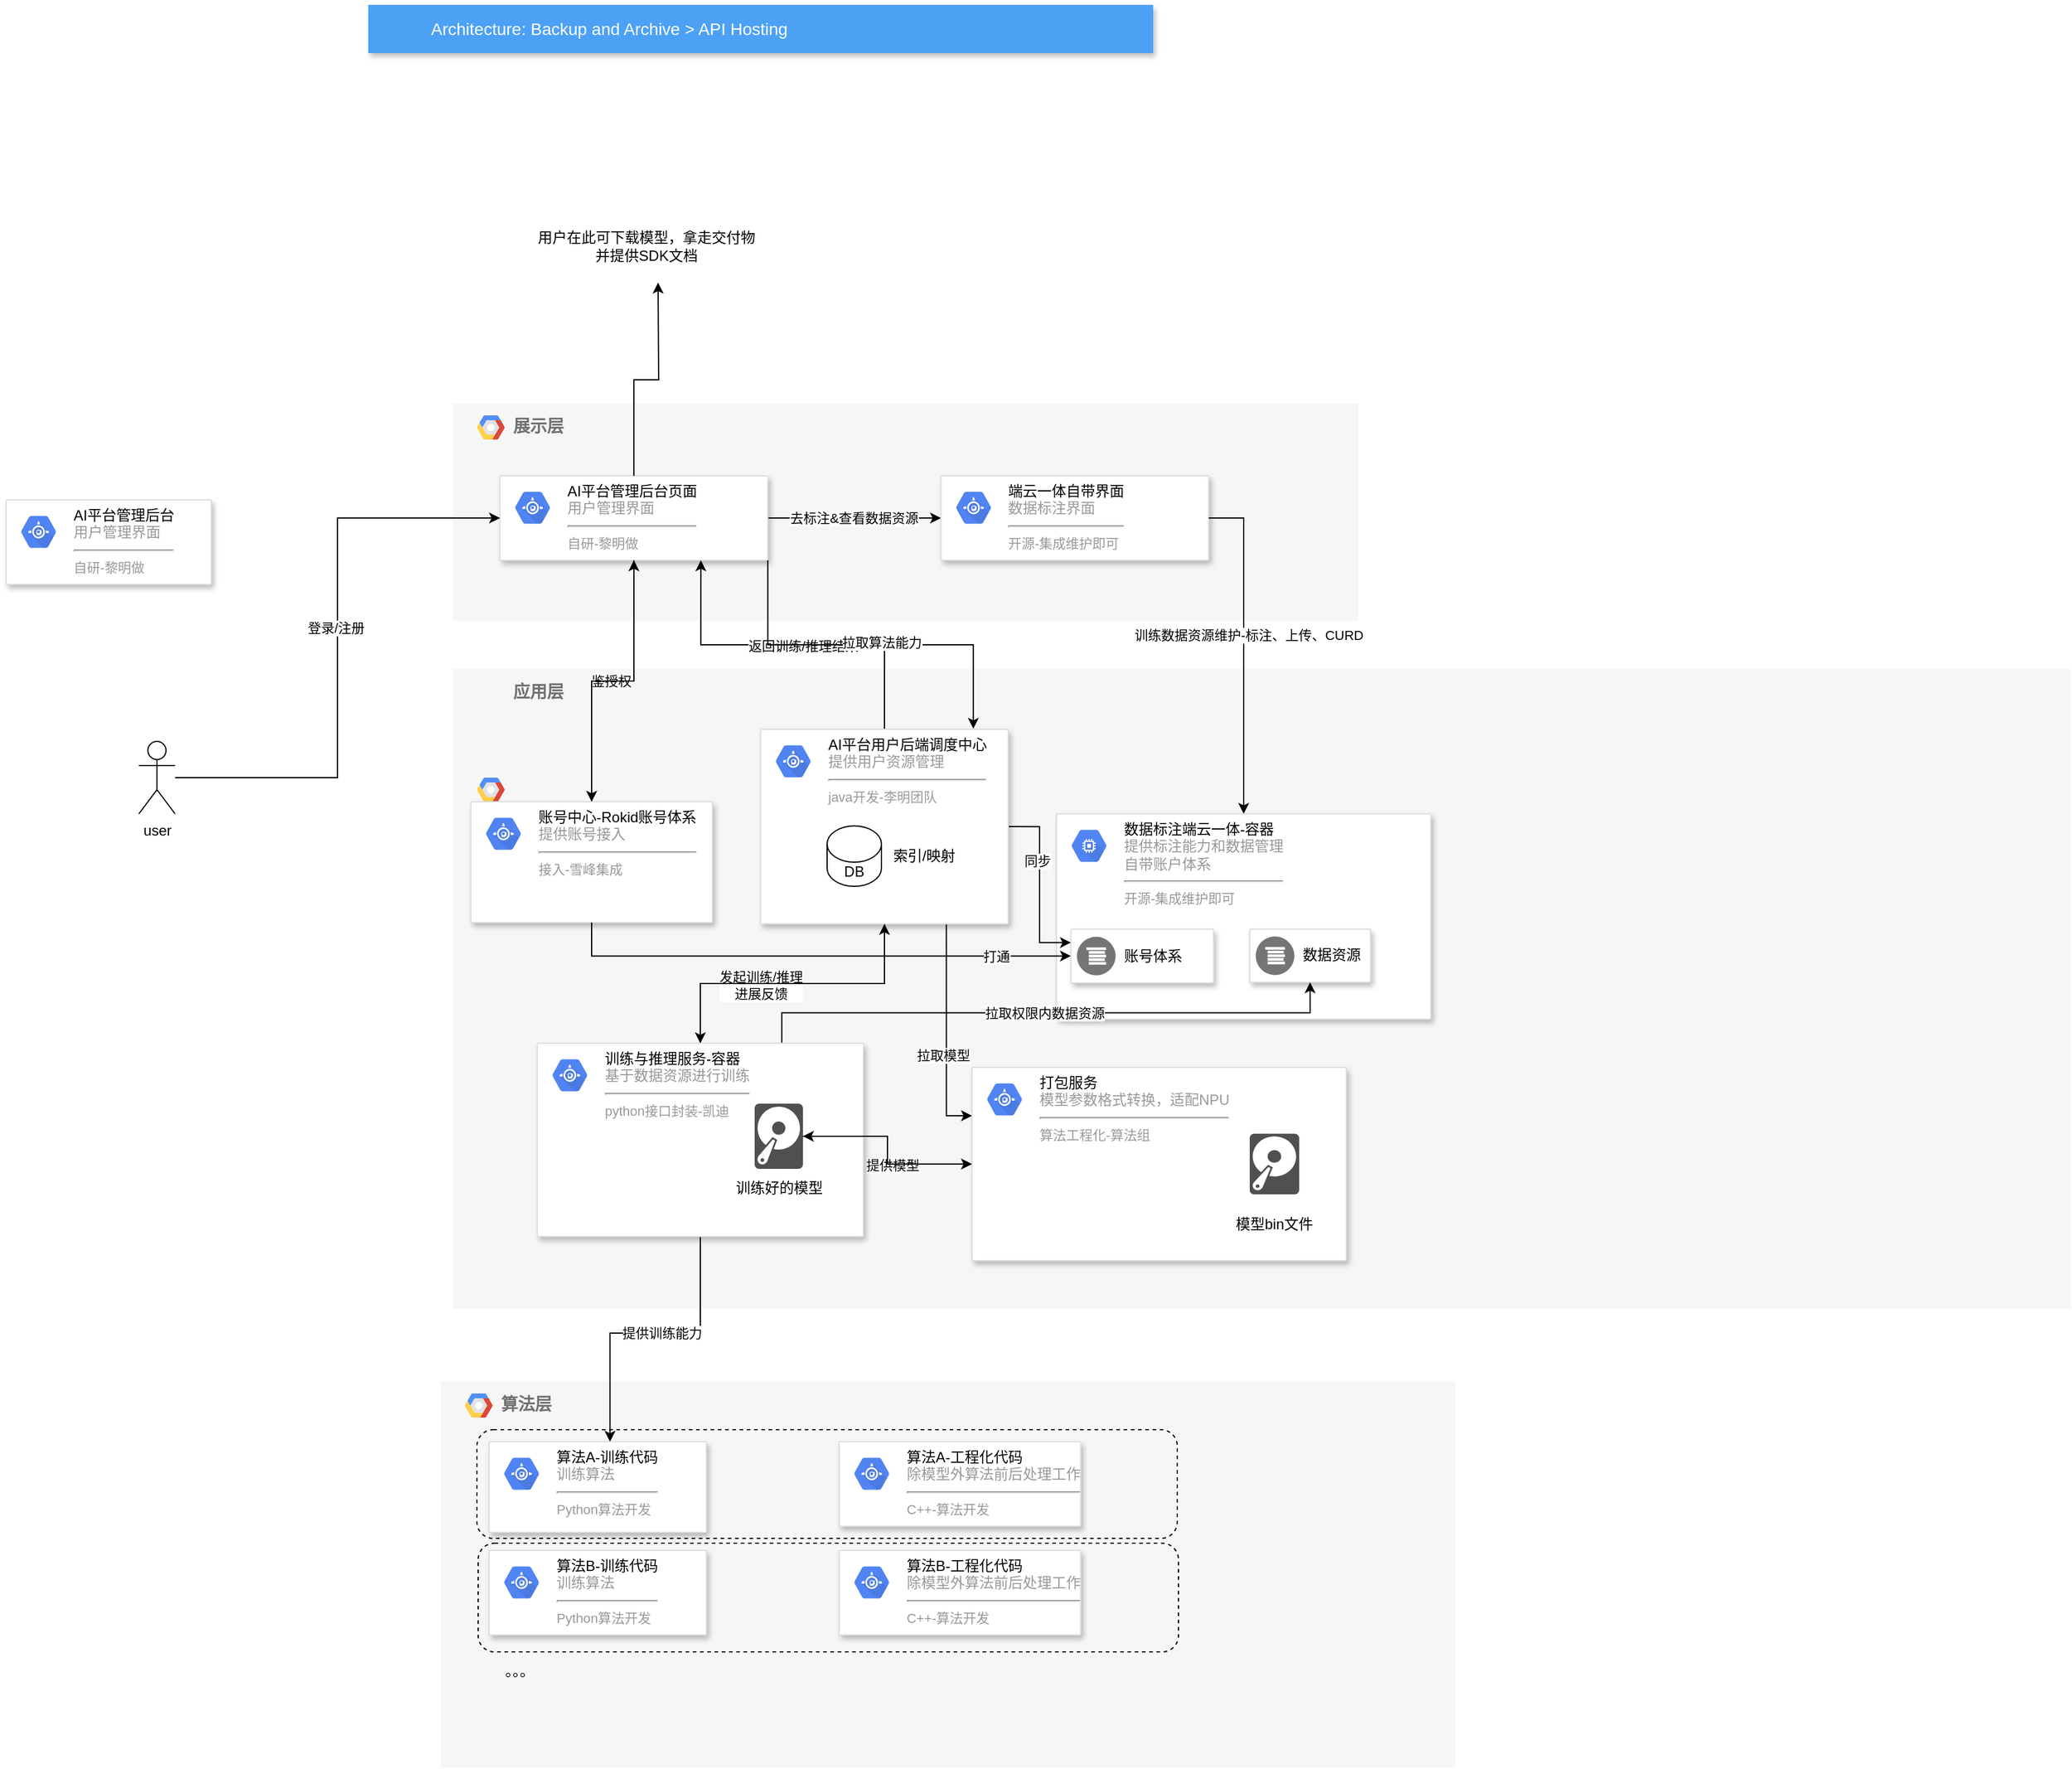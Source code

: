 <mxfile version="17.2.2" type="github">
  <diagram id="f106602c-feb2-e66a-4537-3a34d633f6aa" name="Page-1">
    <mxGraphModel dx="2115" dy="559" grid="1" gridSize="10" guides="1" tooltips="1" connect="1" arrows="1" fold="1" page="1" pageScale="1" pageWidth="1169" pageHeight="827" background="none" math="0" shadow="0">
      <root>
        <mxCell id="0" />
        <mxCell id="1" parent="0" />
        <mxCell id="818" value="Architecture: Backup and Archive &amp;gt; API Hosting" style="fillColor=#4DA1F5;strokeColor=none;shadow=1;gradientColor=none;fontSize=14;align=left;spacingLeft=50;fontColor=#ffffff;html=1;" parent="1" vertex="1">
          <mxGeometry x="260" y="40" width="650" height="40" as="geometry" />
        </mxCell>
        <mxCell id="q__DUi-fNcWMA-XT6eUi-1006" value="&lt;b&gt;展示层&lt;/b&gt;" style="fillColor=#F6F6F6;strokeColor=none;shadow=0;gradientColor=none;fontSize=14;align=left;spacing=10;fontColor=#717171;9E9E9E;verticalAlign=top;spacingTop=-4;fontStyle=0;spacingLeft=40;html=1;" vertex="1" parent="1">
          <mxGeometry x="330" y="370" width="750" height="180" as="geometry" />
        </mxCell>
        <mxCell id="q__DUi-fNcWMA-XT6eUi-1007" value="" style="shape=mxgraph.gcp2.google_cloud_platform;fillColor=#F6F6F6;strokeColor=none;shadow=0;gradientColor=none;" vertex="1" parent="q__DUi-fNcWMA-XT6eUi-1006">
          <mxGeometry width="23" height="20" relative="1" as="geometry">
            <mxPoint x="20" y="10" as="offset" />
          </mxGeometry>
        </mxCell>
        <mxCell id="q__DUi-fNcWMA-XT6eUi-1037" value="去标注&amp;amp;查看数据资源" style="edgeStyle=orthogonalEdgeStyle;rounded=0;orthogonalLoop=1;jettySize=auto;html=1;entryX=0;entryY=0.5;entryDx=0;entryDy=0;" edge="1" parent="q__DUi-fNcWMA-XT6eUi-1006" source="q__DUi-fNcWMA-XT6eUi-1012" target="q__DUi-fNcWMA-XT6eUi-1018">
          <mxGeometry relative="1" as="geometry" />
        </mxCell>
        <mxCell id="q__DUi-fNcWMA-XT6eUi-1012" value="" style="strokeColor=#dddddd;fillColor=#ffffff;shadow=1;strokeWidth=1;rounded=1;absoluteArcSize=1;arcSize=2;fontSize=11;fontColor=#9E9E9E;align=center;html=1;" vertex="1" parent="q__DUi-fNcWMA-XT6eUi-1006">
          <mxGeometry x="39.13" y="60" width="221.739" height="70" as="geometry" />
        </mxCell>
        <mxCell id="q__DUi-fNcWMA-XT6eUi-1013" value="&lt;font color=&quot;#000000&quot;&gt;AI平台管理后台页面&lt;/font&gt;&lt;br&gt;用户管理界面&lt;hr&gt;&lt;span style=&quot;font-size: 11px&quot;&gt;自研-黎明做&lt;/span&gt;" style="dashed=0;connectable=0;html=1;fillColor=#5184F3;strokeColor=none;shape=mxgraph.gcp2.hexIcon;prIcon=app_engine;part=1;labelPosition=right;verticalLabelPosition=middle;align=left;verticalAlign=top;spacingLeft=5;fontColor=#999999;fontSize=12;spacingTop=-8;" vertex="1" parent="q__DUi-fNcWMA-XT6eUi-1012">
          <mxGeometry width="44" height="39" relative="1" as="geometry">
            <mxPoint x="5" y="7" as="offset" />
          </mxGeometry>
        </mxCell>
        <mxCell id="q__DUi-fNcWMA-XT6eUi-1018" value="" style="strokeColor=#dddddd;fillColor=#ffffff;shadow=1;strokeWidth=1;rounded=1;absoluteArcSize=1;arcSize=2;fontSize=11;fontColor=#9E9E9E;align=center;html=1;" vertex="1" parent="q__DUi-fNcWMA-XT6eUi-1006">
          <mxGeometry x="404.348" y="60" width="221.739" height="70" as="geometry" />
        </mxCell>
        <mxCell id="q__DUi-fNcWMA-XT6eUi-1019" value="&lt;font color=&quot;#000000&quot;&gt;端云一体自带界面&lt;/font&gt;&lt;br&gt;数据标注界面&lt;hr&gt;&lt;span style=&quot;font-size: 11px&quot;&gt;开源-集成维护即可&lt;/span&gt;" style="dashed=0;connectable=0;html=1;fillColor=#5184F3;strokeColor=none;shape=mxgraph.gcp2.hexIcon;prIcon=app_engine;part=1;labelPosition=right;verticalLabelPosition=middle;align=left;verticalAlign=top;spacingLeft=5;fontColor=#999999;fontSize=12;spacingTop=-8;" vertex="1" parent="q__DUi-fNcWMA-XT6eUi-1018">
          <mxGeometry width="44" height="39" relative="1" as="geometry">
            <mxPoint x="5" y="7" as="offset" />
          </mxGeometry>
        </mxCell>
        <mxCell id="q__DUi-fNcWMA-XT6eUi-1021" value="&lt;b&gt;应用层&lt;/b&gt;" style="fillColor=#F6F6F6;strokeColor=none;shadow=0;gradientColor=none;fontSize=14;align=left;spacing=10;fontColor=#717171;9E9E9E;verticalAlign=top;spacingTop=-4;fontStyle=0;spacingLeft=40;html=1;container=0;" vertex="1" parent="1">
          <mxGeometry x="330" y="590" width="1340" height="530" as="geometry" />
        </mxCell>
        <mxCell id="q__DUi-fNcWMA-XT6eUi-1023" value="" style="strokeColor=#dddddd;fillColor=#ffffff;shadow=1;strokeWidth=1;rounded=1;absoluteArcSize=1;arcSize=2;fontSize=11;fontColor=#9E9E9E;align=center;html=1;" vertex="1" parent="1">
          <mxGeometry x="-40" y="450" width="170" height="70" as="geometry" />
        </mxCell>
        <mxCell id="q__DUi-fNcWMA-XT6eUi-1024" value="&lt;font color=&quot;#000000&quot;&gt;AI平台管理后台&lt;/font&gt;&lt;br&gt;用户管理界面&lt;hr&gt;&lt;span style=&quot;font-size: 11px&quot;&gt;自研-黎明做&lt;/span&gt;" style="dashed=0;connectable=0;html=1;fillColor=#5184F3;strokeColor=none;shape=mxgraph.gcp2.hexIcon;prIcon=app_engine;part=1;labelPosition=right;verticalLabelPosition=middle;align=left;verticalAlign=top;spacingLeft=5;fontColor=#999999;fontSize=12;spacingTop=-8;" vertex="1" parent="q__DUi-fNcWMA-XT6eUi-1023">
          <mxGeometry width="44" height="39" relative="1" as="geometry">
            <mxPoint x="5" y="7" as="offset" />
          </mxGeometry>
        </mxCell>
        <mxCell id="q__DUi-fNcWMA-XT6eUi-1027" value="&lt;b&gt;算法层&lt;/b&gt;" style="fillColor=#F6F6F6;strokeColor=none;shadow=0;gradientColor=none;fontSize=14;align=left;spacing=10;fontColor=#717171;9E9E9E;verticalAlign=top;spacingTop=-4;fontStyle=0;spacingLeft=40;html=1;container=0;" vertex="1" parent="1">
          <mxGeometry x="320" y="1180" width="840" height="320" as="geometry" />
        </mxCell>
        <mxCell id="q__DUi-fNcWMA-XT6eUi-1031" style="edgeStyle=orthogonalEdgeStyle;rounded=0;orthogonalLoop=1;jettySize=auto;html=1;entryX=0;entryY=0.5;entryDx=0;entryDy=0;" edge="1" parent="1" source="q__DUi-fNcWMA-XT6eUi-1029" target="q__DUi-fNcWMA-XT6eUi-1012">
          <mxGeometry relative="1" as="geometry" />
        </mxCell>
        <mxCell id="q__DUi-fNcWMA-XT6eUi-1032" value="登录/注册" style="edgeLabel;html=1;align=center;verticalAlign=middle;resizable=0;points=[];" vertex="1" connectable="0" parent="q__DUi-fNcWMA-XT6eUi-1031">
          <mxGeometry x="0.068" y="2" relative="1" as="geometry">
            <mxPoint as="offset" />
          </mxGeometry>
        </mxCell>
        <mxCell id="q__DUi-fNcWMA-XT6eUi-1029" value="user" style="shape=umlActor;verticalLabelPosition=bottom;verticalAlign=top;html=1;outlineConnect=0;" vertex="1" parent="1">
          <mxGeometry x="70" y="650" width="30" height="60" as="geometry" />
        </mxCell>
        <mxCell id="q__DUi-fNcWMA-XT6eUi-1033" style="edgeStyle=orthogonalEdgeStyle;rounded=0;orthogonalLoop=1;jettySize=auto;html=1;exitX=0.5;exitY=1;exitDx=0;exitDy=0;" edge="1" parent="1" source="q__DUi-fNcWMA-XT6eUi-1012" target="q__DUi-fNcWMA-XT6eUi-1025">
          <mxGeometry relative="1" as="geometry" />
        </mxCell>
        <mxCell id="q__DUi-fNcWMA-XT6eUi-1034" value="鉴授权" style="edgeLabel;html=1;align=center;verticalAlign=middle;resizable=0;points=[];" vertex="1" connectable="0" parent="q__DUi-fNcWMA-XT6eUi-1033">
          <mxGeometry x="0.015" relative="1" as="geometry">
            <mxPoint as="offset" />
          </mxGeometry>
        </mxCell>
        <mxCell id="q__DUi-fNcWMA-XT6eUi-1036" style="edgeStyle=orthogonalEdgeStyle;rounded=0;orthogonalLoop=1;jettySize=auto;html=1;exitX=0.5;exitY=0;exitDx=0;exitDy=0;entryX=0.5;entryY=1;entryDx=0;entryDy=0;" edge="1" parent="1" source="q__DUi-fNcWMA-XT6eUi-1025" target="q__DUi-fNcWMA-XT6eUi-1012">
          <mxGeometry relative="1" as="geometry" />
        </mxCell>
        <mxCell id="q__DUi-fNcWMA-XT6eUi-1043" style="edgeStyle=orthogonalEdgeStyle;rounded=0;orthogonalLoop=1;jettySize=auto;html=1;exitX=0.5;exitY=0;exitDx=0;exitDy=0;entryX=0.75;entryY=1;entryDx=0;entryDy=0;" edge="1" parent="1" source="q__DUi-fNcWMA-XT6eUi-1041" target="q__DUi-fNcWMA-XT6eUi-1012">
          <mxGeometry relative="1" as="geometry" />
        </mxCell>
        <mxCell id="q__DUi-fNcWMA-XT6eUi-1067" value="返回训练/推理结果" style="edgeLabel;html=1;align=center;verticalAlign=middle;resizable=0;points=[];" vertex="1" connectable="0" parent="q__DUi-fNcWMA-XT6eUi-1043">
          <mxGeometry x="-0.056" y="1" relative="1" as="geometry">
            <mxPoint as="offset" />
          </mxGeometry>
        </mxCell>
        <mxCell id="q__DUi-fNcWMA-XT6eUi-1050" style="edgeStyle=orthogonalEdgeStyle;rounded=0;orthogonalLoop=1;jettySize=auto;html=1;exitX=1;exitY=0.5;exitDx=0;exitDy=0;" edge="1" parent="1" source="q__DUi-fNcWMA-XT6eUi-1018" target="q__DUi-fNcWMA-XT6eUi-1014">
          <mxGeometry relative="1" as="geometry" />
        </mxCell>
        <mxCell id="q__DUi-fNcWMA-XT6eUi-1051" value="训练数据资源维护-标注、上传、CURD" style="edgeLabel;html=1;align=center;verticalAlign=middle;resizable=0;points=[];" vertex="1" connectable="0" parent="q__DUi-fNcWMA-XT6eUi-1050">
          <mxGeometry x="-0.082" y="4" relative="1" as="geometry">
            <mxPoint as="offset" />
          </mxGeometry>
        </mxCell>
        <mxCell id="q__DUi-fNcWMA-XT6eUi-1022" value="" style="shape=mxgraph.gcp2.google_cloud_platform;fillColor=#F6F6F6;strokeColor=none;shadow=0;gradientColor=none;" vertex="1" parent="1">
          <mxGeometry x="350" y="680" width="23" height="20" as="geometry">
            <mxPoint x="20" y="10" as="offset" />
          </mxGeometry>
        </mxCell>
        <mxCell id="q__DUi-fNcWMA-XT6eUi-1025" value="" style="strokeColor=#dddddd;fillColor=#ffffff;shadow=1;strokeWidth=1;rounded=1;absoluteArcSize=1;arcSize=2;fontSize=11;fontColor=#9E9E9E;align=center;html=1;" vertex="1" parent="1">
          <mxGeometry x="345" y="700" width="200" height="100" as="geometry" />
        </mxCell>
        <mxCell id="q__DUi-fNcWMA-XT6eUi-1026" value="&lt;font color=&quot;#000000&quot;&gt;账号中心-Rokid账号体系&lt;/font&gt;&lt;br&gt;提供账号接入&lt;hr&gt;&lt;span style=&quot;font-size: 11px&quot;&gt;接入-雪峰集成&lt;/span&gt;" style="dashed=0;connectable=0;html=1;fillColor=#5184F3;strokeColor=none;shape=mxgraph.gcp2.hexIcon;prIcon=app_engine;part=1;labelPosition=right;verticalLabelPosition=middle;align=left;verticalAlign=top;spacingLeft=5;fontColor=#999999;fontSize=12;spacingTop=-8;" vertex="1" parent="q__DUi-fNcWMA-XT6eUi-1025">
          <mxGeometry width="44" height="39" relative="1" as="geometry">
            <mxPoint x="5" y="7" as="offset" />
          </mxGeometry>
        </mxCell>
        <mxCell id="q__DUi-fNcWMA-XT6eUi-1014" value="" style="strokeColor=#dddddd;fillColor=#ffffff;shadow=1;strokeWidth=1;rounded=1;absoluteArcSize=1;arcSize=2;fontSize=11;fontColor=#9E9E9E;align=center;html=1;" vertex="1" parent="1">
          <mxGeometry x="830" y="710" width="310" height="170" as="geometry" />
        </mxCell>
        <mxCell id="q__DUi-fNcWMA-XT6eUi-1015" value="&lt;font color=&quot;#000000&quot;&gt;数据标注端云一体-容器&lt;/font&gt;&lt;br&gt;提供标注能力和数据管理&lt;br&gt;自带账户体系&lt;br&gt;&lt;hr&gt;&lt;span style=&quot;font-size: 11px&quot;&gt;开源-集成维护即可&lt;/span&gt;" style="dashed=0;connectable=0;html=1;fillColor=#5184F3;strokeColor=none;shape=mxgraph.gcp2.hexIcon;prIcon=compute_engine;part=1;labelPosition=right;verticalLabelPosition=middle;align=left;verticalAlign=top;spacingLeft=5;fontColor=#999999;fontSize=12;spacingTop=-8;" vertex="1" parent="q__DUi-fNcWMA-XT6eUi-1014">
          <mxGeometry width="44" height="39" relative="1" as="geometry">
            <mxPoint x="5" y="7" as="offset" />
          </mxGeometry>
        </mxCell>
        <mxCell id="q__DUi-fNcWMA-XT6eUi-1039" value="" style="strokeColor=#dddddd;shadow=1;strokeWidth=1;rounded=1;absoluteArcSize=1;arcSize=2;" vertex="1" parent="q__DUi-fNcWMA-XT6eUi-1014">
          <mxGeometry x="11.92" y="95.46" width="118.08" height="44.54" as="geometry" />
        </mxCell>
        <mxCell id="q__DUi-fNcWMA-XT6eUi-1040" value="账号体系" style="sketch=0;dashed=0;connectable=0;html=1;fillColor=#757575;strokeColor=none;shape=mxgraph.gcp2.logs_api;part=1;labelPosition=right;verticalLabelPosition=middle;align=left;verticalAlign=middle;spacingLeft=5;fontSize=12;" vertex="1" parent="q__DUi-fNcWMA-XT6eUi-1039">
          <mxGeometry y="0.5" width="32" height="32" relative="1" as="geometry">
            <mxPoint x="5" y="-16" as="offset" />
          </mxGeometry>
        </mxCell>
        <mxCell id="q__DUi-fNcWMA-XT6eUi-1044" value="" style="strokeColor=#dddddd;shadow=1;strokeWidth=1;rounded=1;absoluteArcSize=1;arcSize=2;" vertex="1" parent="q__DUi-fNcWMA-XT6eUi-1014">
          <mxGeometry x="160" y="95.46" width="100" height="44" as="geometry" />
        </mxCell>
        <mxCell id="q__DUi-fNcWMA-XT6eUi-1045" value="数据资源" style="sketch=0;dashed=0;connectable=0;html=1;fillColor=#757575;strokeColor=none;shape=mxgraph.gcp2.logs_api;part=1;labelPosition=right;verticalLabelPosition=middle;align=left;verticalAlign=middle;spacingLeft=5;fontSize=12;" vertex="1" parent="q__DUi-fNcWMA-XT6eUi-1044">
          <mxGeometry y="0.5" width="32" height="32" relative="1" as="geometry">
            <mxPoint x="5" y="-16" as="offset" />
          </mxGeometry>
        </mxCell>
        <mxCell id="q__DUi-fNcWMA-XT6eUi-1048" style="edgeStyle=orthogonalEdgeStyle;rounded=0;orthogonalLoop=1;jettySize=auto;html=1;exitX=1;exitY=0.5;exitDx=0;exitDy=0;entryX=0;entryY=0.25;entryDx=0;entryDy=0;" edge="1" parent="1" source="q__DUi-fNcWMA-XT6eUi-1041" target="q__DUi-fNcWMA-XT6eUi-1039">
          <mxGeometry relative="1" as="geometry" />
        </mxCell>
        <mxCell id="q__DUi-fNcWMA-XT6eUi-1049" value="同步" style="edgeLabel;html=1;align=center;verticalAlign=middle;resizable=0;points=[];" vertex="1" connectable="0" parent="q__DUi-fNcWMA-XT6eUi-1048">
          <mxGeometry x="-0.264" y="-2" relative="1" as="geometry">
            <mxPoint as="offset" />
          </mxGeometry>
        </mxCell>
        <mxCell id="q__DUi-fNcWMA-XT6eUi-1057" style="edgeStyle=orthogonalEdgeStyle;rounded=0;orthogonalLoop=1;jettySize=auto;html=1;exitX=0.5;exitY=1;exitDx=0;exitDy=0;" edge="1" parent="1" source="q__DUi-fNcWMA-XT6eUi-1041" target="q__DUi-fNcWMA-XT6eUi-1052">
          <mxGeometry relative="1" as="geometry" />
        </mxCell>
        <mxCell id="q__DUi-fNcWMA-XT6eUi-1058" value="发起训练/推理&lt;br&gt;进展反馈" style="edgeLabel;html=1;align=center;verticalAlign=middle;resizable=0;points=[];" vertex="1" connectable="0" parent="q__DUi-fNcWMA-XT6eUi-1057">
          <mxGeometry x="0.211" y="1" relative="1" as="geometry">
            <mxPoint as="offset" />
          </mxGeometry>
        </mxCell>
        <mxCell id="q__DUi-fNcWMA-XT6eUi-1075" style="edgeStyle=orthogonalEdgeStyle;rounded=0;orthogonalLoop=1;jettySize=auto;html=1;exitX=0.75;exitY=1;exitDx=0;exitDy=0;entryX=0;entryY=0.25;entryDx=0;entryDy=0;" edge="1" parent="1" source="q__DUi-fNcWMA-XT6eUi-1041" target="q__DUi-fNcWMA-XT6eUi-1068">
          <mxGeometry relative="1" as="geometry" />
        </mxCell>
        <mxCell id="q__DUi-fNcWMA-XT6eUi-1076" value="拉取模型" style="edgeLabel;html=1;align=center;verticalAlign=middle;resizable=0;points=[];" vertex="1" connectable="0" parent="q__DUi-fNcWMA-XT6eUi-1075">
          <mxGeometry x="0.21" y="-3" relative="1" as="geometry">
            <mxPoint as="offset" />
          </mxGeometry>
        </mxCell>
        <mxCell id="q__DUi-fNcWMA-XT6eUi-1041" value="" style="strokeColor=#dddddd;fillColor=#ffffff;shadow=1;strokeWidth=1;rounded=1;absoluteArcSize=1;arcSize=2;fontSize=11;fontColor=#9E9E9E;align=center;html=1;" vertex="1" parent="1">
          <mxGeometry x="585" y="640" width="205" height="161.11" as="geometry" />
        </mxCell>
        <mxCell id="q__DUi-fNcWMA-XT6eUi-1042" value="&lt;font color=&quot;#000000&quot;&gt;AI平台用户后端调度中心&lt;/font&gt;&lt;br&gt;提供用户资源管理&lt;hr&gt;&lt;span style=&quot;font-size: 11px&quot;&gt;java开发-李明团队&lt;/span&gt;" style="dashed=0;connectable=0;html=1;fillColor=#5184F3;strokeColor=none;shape=mxgraph.gcp2.hexIcon;prIcon=app_engine;part=1;labelPosition=right;verticalLabelPosition=middle;align=left;verticalAlign=top;spacingLeft=5;fontColor=#999999;fontSize=12;spacingTop=-8;" vertex="1" parent="q__DUi-fNcWMA-XT6eUi-1041">
          <mxGeometry width="44" height="39" relative="1" as="geometry">
            <mxPoint x="5" y="7" as="offset" />
          </mxGeometry>
        </mxCell>
        <mxCell id="q__DUi-fNcWMA-XT6eUi-1080" value="DB" style="shape=cylinder3;whiteSpace=wrap;html=1;boundedLbl=1;backgroundOutline=1;size=15;" vertex="1" parent="q__DUi-fNcWMA-XT6eUi-1041">
          <mxGeometry x="55" y="80" width="45" height="50" as="geometry" />
        </mxCell>
        <mxCell id="q__DUi-fNcWMA-XT6eUi-1081" value="索引/映射" style="text;html=1;align=center;verticalAlign=middle;resizable=0;points=[];autosize=1;strokeColor=none;fillColor=none;" vertex="1" parent="q__DUi-fNcWMA-XT6eUi-1041">
          <mxGeometry x="100" y="95" width="70" height="20" as="geometry" />
        </mxCell>
        <mxCell id="q__DUi-fNcWMA-XT6eUi-1046" style="edgeStyle=orthogonalEdgeStyle;rounded=0;orthogonalLoop=1;jettySize=auto;html=1;exitX=0.5;exitY=1;exitDx=0;exitDy=0;entryX=0;entryY=0.5;entryDx=0;entryDy=0;" edge="1" parent="1" source="q__DUi-fNcWMA-XT6eUi-1025" target="q__DUi-fNcWMA-XT6eUi-1039">
          <mxGeometry relative="1" as="geometry" />
        </mxCell>
        <mxCell id="q__DUi-fNcWMA-XT6eUi-1047" value="打通" style="edgeLabel;html=1;align=center;verticalAlign=middle;resizable=0;points=[];" vertex="1" connectable="0" parent="q__DUi-fNcWMA-XT6eUi-1046">
          <mxGeometry x="0.704" relative="1" as="geometry">
            <mxPoint as="offset" />
          </mxGeometry>
        </mxCell>
        <mxCell id="q__DUi-fNcWMA-XT6eUi-1059" style="edgeStyle=orthogonalEdgeStyle;rounded=0;orthogonalLoop=1;jettySize=auto;html=1;exitX=0.75;exitY=0;exitDx=0;exitDy=0;entryX=0.5;entryY=1;entryDx=0;entryDy=0;" edge="1" parent="1" source="q__DUi-fNcWMA-XT6eUi-1052" target="q__DUi-fNcWMA-XT6eUi-1044">
          <mxGeometry relative="1" as="geometry" />
        </mxCell>
        <mxCell id="q__DUi-fNcWMA-XT6eUi-1060" value="拉取权限内数据资源" style="edgeLabel;html=1;align=center;verticalAlign=middle;resizable=0;points=[];" vertex="1" connectable="0" parent="q__DUi-fNcWMA-XT6eUi-1059">
          <mxGeometry x="-0.008" relative="1" as="geometry">
            <mxPoint as="offset" />
          </mxGeometry>
        </mxCell>
        <mxCell id="q__DUi-fNcWMA-XT6eUi-1064" style="edgeStyle=orthogonalEdgeStyle;rounded=0;orthogonalLoop=1;jettySize=auto;html=1;exitX=0.5;exitY=0;exitDx=0;exitDy=0;entryX=0.5;entryY=1;entryDx=0;entryDy=0;" edge="1" parent="1" source="q__DUi-fNcWMA-XT6eUi-1052" target="q__DUi-fNcWMA-XT6eUi-1041">
          <mxGeometry relative="1" as="geometry" />
        </mxCell>
        <mxCell id="q__DUi-fNcWMA-XT6eUi-1100" style="edgeStyle=orthogonalEdgeStyle;rounded=0;orthogonalLoop=1;jettySize=auto;html=1;exitX=0.5;exitY=1;exitDx=0;exitDy=0;entryX=0.19;entryY=0.111;entryDx=0;entryDy=0;entryPerimeter=0;" edge="1" parent="1" source="q__DUi-fNcWMA-XT6eUi-1052" target="q__DUi-fNcWMA-XT6eUi-1096">
          <mxGeometry relative="1" as="geometry" />
        </mxCell>
        <mxCell id="q__DUi-fNcWMA-XT6eUi-1101" value="提供训练能力" style="edgeLabel;html=1;align=center;verticalAlign=middle;resizable=0;points=[];" vertex="1" connectable="0" parent="q__DUi-fNcWMA-XT6eUi-1100">
          <mxGeometry x="-0.085" relative="1" as="geometry">
            <mxPoint as="offset" />
          </mxGeometry>
        </mxCell>
        <mxCell id="q__DUi-fNcWMA-XT6eUi-1052" value="" style="strokeColor=#dddddd;fillColor=#ffffff;shadow=1;strokeWidth=1;rounded=1;absoluteArcSize=1;arcSize=2;fontSize=11;fontColor=#9E9E9E;align=center;html=1;" vertex="1" parent="1">
          <mxGeometry x="400" y="900" width="270" height="160" as="geometry" />
        </mxCell>
        <mxCell id="q__DUi-fNcWMA-XT6eUi-1053" value="&lt;font color=&quot;#000000&quot;&gt;训练与推理服务-容器&lt;/font&gt;&lt;br&gt;基于数据资源进行训练&lt;hr&gt;&lt;span style=&quot;font-size: 11px&quot;&gt;python接口封装-凯迪&lt;/span&gt;" style="dashed=0;connectable=0;html=1;fillColor=#5184F3;strokeColor=none;shape=mxgraph.gcp2.hexIcon;prIcon=app_engine;part=1;labelPosition=right;verticalLabelPosition=middle;align=left;verticalAlign=top;spacingLeft=5;fontColor=#999999;fontSize=12;spacingTop=-8;" vertex="1" parent="q__DUi-fNcWMA-XT6eUi-1052">
          <mxGeometry width="44" height="39" relative="1" as="geometry">
            <mxPoint x="5" y="7" as="offset" />
          </mxGeometry>
        </mxCell>
        <mxCell id="q__DUi-fNcWMA-XT6eUi-1061" value="" style="sketch=0;pointerEvents=1;shadow=0;dashed=0;html=1;strokeColor=none;fillColor=#505050;labelPosition=center;verticalLabelPosition=bottom;verticalAlign=top;outlineConnect=0;align=center;shape=mxgraph.office.devices.hard_disk;" vertex="1" parent="q__DUi-fNcWMA-XT6eUi-1052">
          <mxGeometry x="180" y="50" width="40" height="54" as="geometry" />
        </mxCell>
        <mxCell id="q__DUi-fNcWMA-XT6eUi-1062" value="训练好的模型" style="text;html=1;align=center;verticalAlign=middle;resizable=0;points=[];autosize=1;strokeColor=none;fillColor=none;" vertex="1" parent="q__DUi-fNcWMA-XT6eUi-1052">
          <mxGeometry x="155" y="110" width="90" height="20" as="geometry" />
        </mxCell>
        <mxCell id="q__DUi-fNcWMA-XT6eUi-1077" style="edgeStyle=orthogonalEdgeStyle;rounded=0;orthogonalLoop=1;jettySize=auto;html=1;exitX=0;exitY=0.5;exitDx=0;exitDy=0;" edge="1" parent="1" source="q__DUi-fNcWMA-XT6eUi-1068" target="q__DUi-fNcWMA-XT6eUi-1061">
          <mxGeometry relative="1" as="geometry" />
        </mxCell>
        <mxCell id="q__DUi-fNcWMA-XT6eUi-1078" value="提供模型" style="edgeLabel;html=1;align=center;verticalAlign=middle;resizable=0;points=[];" vertex="1" connectable="0" parent="q__DUi-fNcWMA-XT6eUi-1077">
          <mxGeometry x="-0.189" y="1" relative="1" as="geometry">
            <mxPoint as="offset" />
          </mxGeometry>
        </mxCell>
        <mxCell id="q__DUi-fNcWMA-XT6eUi-1068" value="" style="strokeColor=#dddddd;fillColor=#ffffff;shadow=1;strokeWidth=1;rounded=1;absoluteArcSize=1;arcSize=2;fontSize=11;fontColor=#9E9E9E;align=center;html=1;" vertex="1" parent="1">
          <mxGeometry x="760" y="920" width="310" height="160" as="geometry" />
        </mxCell>
        <mxCell id="q__DUi-fNcWMA-XT6eUi-1069" value="&lt;font color=&quot;#000000&quot;&gt;打包服务&lt;/font&gt;&lt;br&gt;模型参数格式转换，适配NPU&lt;hr&gt;&lt;span style=&quot;font-size: 11px&quot;&gt;算法工程化-算法组&lt;/span&gt;" style="dashed=0;connectable=0;html=1;fillColor=#5184F3;strokeColor=none;shape=mxgraph.gcp2.hexIcon;prIcon=app_engine;part=1;labelPosition=right;verticalLabelPosition=middle;align=left;verticalAlign=top;spacingLeft=5;fontColor=#999999;fontSize=12;spacingTop=-8;" vertex="1" parent="q__DUi-fNcWMA-XT6eUi-1068">
          <mxGeometry width="44" height="39" relative="1" as="geometry">
            <mxPoint x="5" y="7" as="offset" />
          </mxGeometry>
        </mxCell>
        <mxCell id="q__DUi-fNcWMA-XT6eUi-1082" value="" style="sketch=0;pointerEvents=1;shadow=0;dashed=0;html=1;strokeColor=none;fillColor=#505050;labelPosition=center;verticalLabelPosition=bottom;verticalAlign=top;outlineConnect=0;align=center;shape=mxgraph.office.devices.hard_disk;" vertex="1" parent="q__DUi-fNcWMA-XT6eUi-1068">
          <mxGeometry x="230" y="54.85" width="40.96" height="50.31" as="geometry" />
        </mxCell>
        <mxCell id="q__DUi-fNcWMA-XT6eUi-1083" value="模型bin文件" style="text;html=1;align=center;verticalAlign=middle;resizable=0;points=[];autosize=1;strokeColor=none;fillColor=none;" vertex="1" parent="q__DUi-fNcWMA-XT6eUi-1068">
          <mxGeometry x="210.48" y="120" width="80" height="20" as="geometry" />
        </mxCell>
        <mxCell id="q__DUi-fNcWMA-XT6eUi-1071" style="edgeStyle=orthogonalEdgeStyle;rounded=0;orthogonalLoop=1;jettySize=auto;html=1;exitX=1;exitY=1;exitDx=0;exitDy=0;entryX=0.859;entryY=-0.003;entryDx=0;entryDy=0;entryPerimeter=0;" edge="1" parent="1" source="q__DUi-fNcWMA-XT6eUi-1012" target="q__DUi-fNcWMA-XT6eUi-1041">
          <mxGeometry relative="1" as="geometry" />
        </mxCell>
        <mxCell id="q__DUi-fNcWMA-XT6eUi-1072" value="拉取算法能力" style="edgeLabel;html=1;align=center;verticalAlign=middle;resizable=0;points=[];" vertex="1" connectable="0" parent="q__DUi-fNcWMA-XT6eUi-1071">
          <mxGeometry x="0.058" y="2" relative="1" as="geometry">
            <mxPoint as="offset" />
          </mxGeometry>
        </mxCell>
        <mxCell id="q__DUi-fNcWMA-XT6eUi-1079" style="edgeStyle=orthogonalEdgeStyle;rounded=0;orthogonalLoop=1;jettySize=auto;html=1;entryX=0;entryY=0.5;entryDx=0;entryDy=0;" edge="1" parent="1" source="q__DUi-fNcWMA-XT6eUi-1061" target="q__DUi-fNcWMA-XT6eUi-1068">
          <mxGeometry relative="1" as="geometry" />
        </mxCell>
        <mxCell id="q__DUi-fNcWMA-XT6eUi-1085" style="edgeStyle=orthogonalEdgeStyle;rounded=0;orthogonalLoop=1;jettySize=auto;html=1;" edge="1" parent="1" source="q__DUi-fNcWMA-XT6eUi-1012">
          <mxGeometry relative="1" as="geometry">
            <mxPoint x="500" y="270" as="targetPoint" />
          </mxGeometry>
        </mxCell>
        <mxCell id="q__DUi-fNcWMA-XT6eUi-1086" value="用户在此可下载模型，拿走交付物&lt;br&gt;并提供SDK文档" style="text;html=1;align=center;verticalAlign=middle;resizable=0;points=[];autosize=1;strokeColor=none;fillColor=none;" vertex="1" parent="1">
          <mxGeometry x="390" y="225" width="200" height="30" as="geometry" />
        </mxCell>
        <mxCell id="q__DUi-fNcWMA-XT6eUi-1028" value="" style="shape=mxgraph.gcp2.google_cloud_platform;fillColor=#F6F6F6;strokeColor=none;shadow=0;gradientColor=none;" vertex="1" parent="1">
          <mxGeometry x="340" y="1190" width="23" height="20" as="geometry">
            <mxPoint x="20" y="10" as="offset" />
          </mxGeometry>
        </mxCell>
        <mxCell id="q__DUi-fNcWMA-XT6eUi-1087" value="" style="strokeColor=#dddddd;fillColor=#ffffff;shadow=1;strokeWidth=1;rounded=1;absoluteArcSize=1;arcSize=2;fontSize=11;fontColor=#9E9E9E;align=center;html=1;" vertex="1" parent="1">
          <mxGeometry x="360" y="1230" width="180" height="75" as="geometry" />
        </mxCell>
        <mxCell id="q__DUi-fNcWMA-XT6eUi-1088" value="&lt;font color=&quot;#000000&quot;&gt;算法A-训练代码&lt;/font&gt;&lt;br&gt;训练算法&lt;hr&gt;&lt;span style=&quot;font-size: 11px&quot;&gt;Python算法开发&lt;/span&gt;" style="dashed=0;connectable=0;html=1;fillColor=#5184F3;strokeColor=none;shape=mxgraph.gcp2.hexIcon;prIcon=app_engine;part=1;labelPosition=right;verticalLabelPosition=middle;align=left;verticalAlign=top;spacingLeft=5;fontColor=#999999;fontSize=12;spacingTop=-8;" vertex="1" parent="q__DUi-fNcWMA-XT6eUi-1087">
          <mxGeometry width="44" height="39" relative="1" as="geometry">
            <mxPoint x="5" y="7" as="offset" />
          </mxGeometry>
        </mxCell>
        <mxCell id="q__DUi-fNcWMA-XT6eUi-1089" value="" style="strokeColor=#dddddd;fillColor=#ffffff;shadow=1;strokeWidth=1;rounded=1;absoluteArcSize=1;arcSize=2;fontSize=11;fontColor=#9E9E9E;align=center;html=1;" vertex="1" parent="1">
          <mxGeometry x="650" y="1230" width="200" height="70" as="geometry" />
        </mxCell>
        <mxCell id="q__DUi-fNcWMA-XT6eUi-1090" value="&lt;font color=&quot;#000000&quot;&gt;算法A-工程化代码&lt;/font&gt;&lt;br&gt;除模型外算法前后处理工作&lt;hr&gt;&lt;span style=&quot;font-size: 11px&quot;&gt;C++-算法开发&lt;/span&gt;" style="dashed=0;connectable=0;html=1;fillColor=#5184F3;strokeColor=none;shape=mxgraph.gcp2.hexIcon;prIcon=app_engine;part=1;labelPosition=right;verticalLabelPosition=middle;align=left;verticalAlign=top;spacingLeft=5;fontColor=#999999;fontSize=12;spacingTop=-8;" vertex="1" parent="q__DUi-fNcWMA-XT6eUi-1089">
          <mxGeometry width="44" height="39" relative="1" as="geometry">
            <mxPoint x="5" y="7" as="offset" />
          </mxGeometry>
        </mxCell>
        <mxCell id="q__DUi-fNcWMA-XT6eUi-1091" value="" style="strokeColor=#dddddd;fillColor=#ffffff;shadow=1;strokeWidth=1;rounded=1;absoluteArcSize=1;arcSize=2;fontSize=11;fontColor=#9E9E9E;align=center;html=1;" vertex="1" parent="1">
          <mxGeometry x="360" y="1320" width="180" height="70" as="geometry" />
        </mxCell>
        <mxCell id="q__DUi-fNcWMA-XT6eUi-1092" value="&lt;font color=&quot;#000000&quot;&gt;算法B-训练代码&lt;/font&gt;&lt;br&gt;训练算法&lt;hr&gt;&lt;span style=&quot;font-size: 11px&quot;&gt;Python算法开发&lt;/span&gt;" style="dashed=0;connectable=0;html=1;fillColor=#5184F3;strokeColor=none;shape=mxgraph.gcp2.hexIcon;prIcon=app_engine;part=1;labelPosition=right;verticalLabelPosition=middle;align=left;verticalAlign=top;spacingLeft=5;fontColor=#999999;fontSize=12;spacingTop=-8;" vertex="1" parent="q__DUi-fNcWMA-XT6eUi-1091">
          <mxGeometry width="44" height="39" relative="1" as="geometry">
            <mxPoint x="5" y="7" as="offset" />
          </mxGeometry>
        </mxCell>
        <mxCell id="q__DUi-fNcWMA-XT6eUi-1093" value="。。。" style="text;html=1;align=center;verticalAlign=middle;resizable=0;points=[];autosize=1;strokeColor=none;fillColor=none;" vertex="1" parent="1">
          <mxGeometry x="360" y="1410" width="50" height="20" as="geometry" />
        </mxCell>
        <mxCell id="q__DUi-fNcWMA-XT6eUi-1094" value="" style="strokeColor=#dddddd;fillColor=#ffffff;shadow=1;strokeWidth=1;rounded=1;absoluteArcSize=1;arcSize=2;fontSize=11;fontColor=#9E9E9E;align=center;html=1;" vertex="1" parent="1">
          <mxGeometry x="650" y="1320" width="200" height="70" as="geometry" />
        </mxCell>
        <mxCell id="q__DUi-fNcWMA-XT6eUi-1095" value="&lt;font color=&quot;#000000&quot;&gt;算法B-工程化代码&lt;/font&gt;&lt;br&gt;除模型外算法前后处理工作&lt;hr&gt;&lt;span style=&quot;font-size: 11px&quot;&gt;C++-算法开发&lt;/span&gt;" style="dashed=0;connectable=0;html=1;fillColor=#5184F3;strokeColor=none;shape=mxgraph.gcp2.hexIcon;prIcon=app_engine;part=1;labelPosition=right;verticalLabelPosition=middle;align=left;verticalAlign=top;spacingLeft=5;fontColor=#999999;fontSize=12;spacingTop=-8;" vertex="1" parent="q__DUi-fNcWMA-XT6eUi-1094">
          <mxGeometry width="44" height="39" relative="1" as="geometry">
            <mxPoint x="5" y="7" as="offset" />
          </mxGeometry>
        </mxCell>
        <mxCell id="q__DUi-fNcWMA-XT6eUi-1096" value="" style="rounded=1;whiteSpace=wrap;html=1;dashed=1;fillColor=none;" vertex="1" parent="1">
          <mxGeometry x="350" y="1220" width="580" height="90" as="geometry" />
        </mxCell>
        <mxCell id="q__DUi-fNcWMA-XT6eUi-1097" value="" style="rounded=1;whiteSpace=wrap;html=1;dashed=1;fillColor=none;" vertex="1" parent="1">
          <mxGeometry x="351" y="1314" width="580" height="90" as="geometry" />
        </mxCell>
      </root>
    </mxGraphModel>
  </diagram>
</mxfile>
